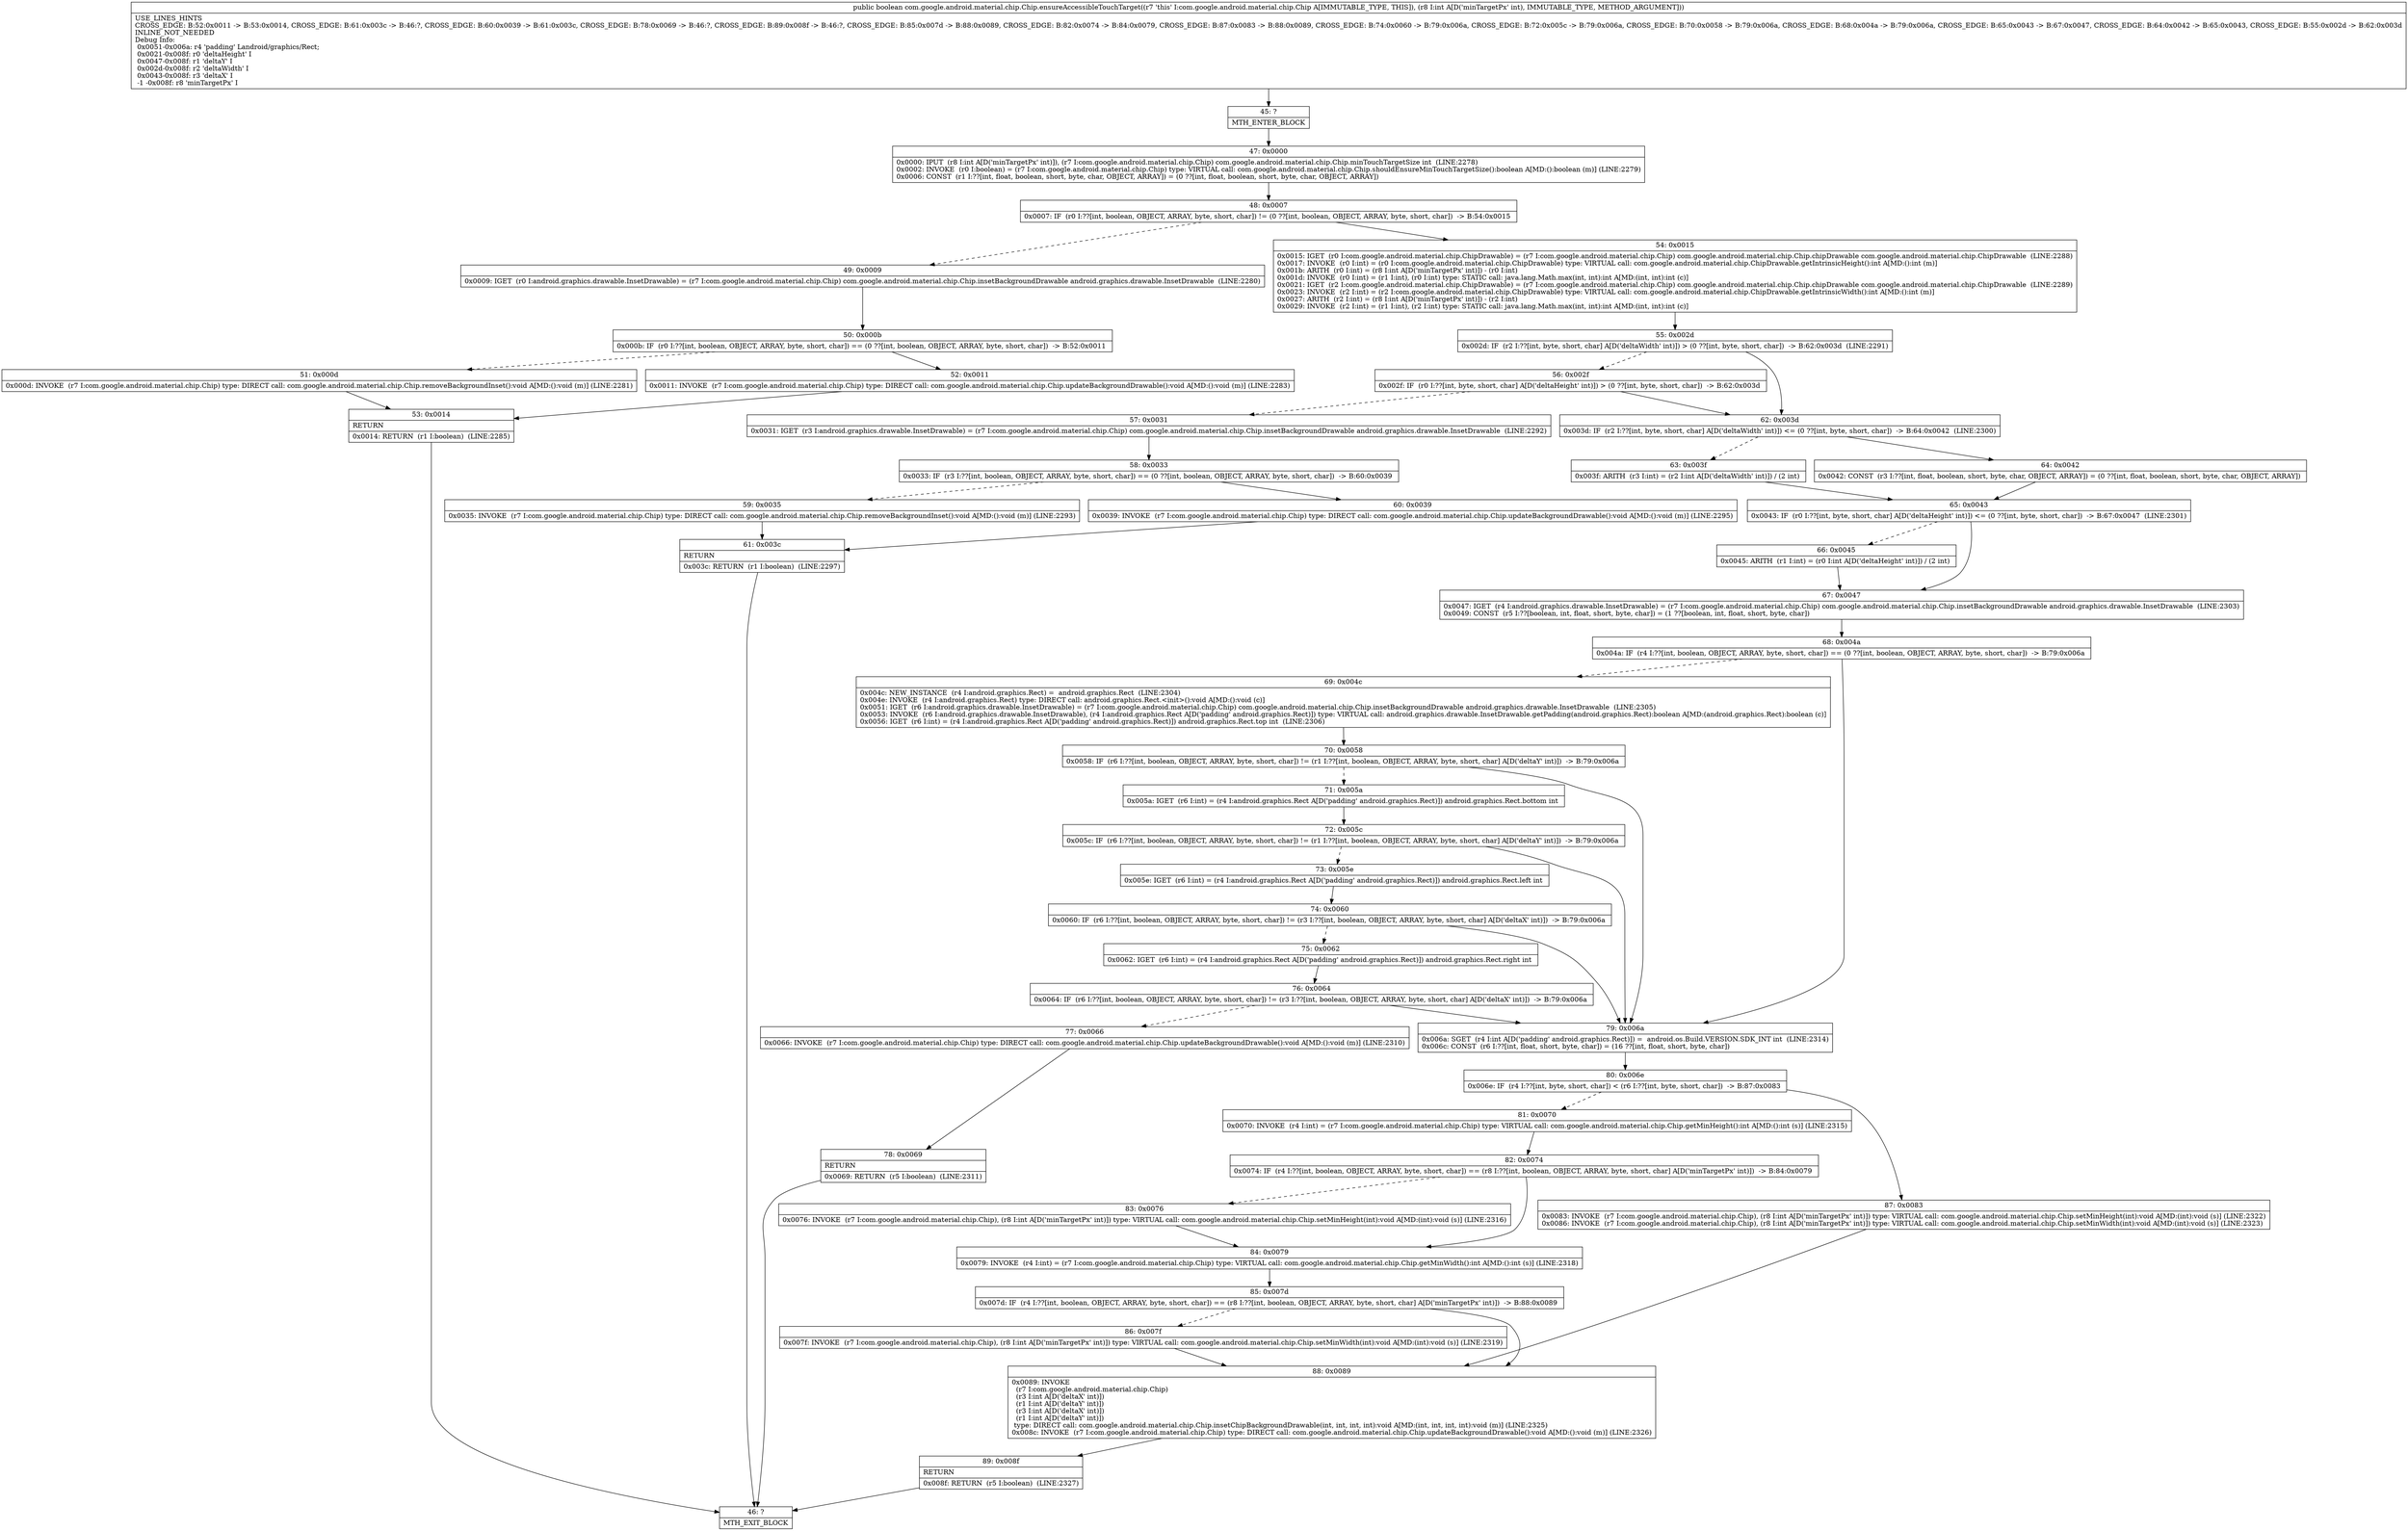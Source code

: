 digraph "CFG forcom.google.android.material.chip.Chip.ensureAccessibleTouchTarget(I)Z" {
Node_45 [shape=record,label="{45\:\ ?|MTH_ENTER_BLOCK\l}"];
Node_47 [shape=record,label="{47\:\ 0x0000|0x0000: IPUT  (r8 I:int A[D('minTargetPx' int)]), (r7 I:com.google.android.material.chip.Chip) com.google.android.material.chip.Chip.minTouchTargetSize int  (LINE:2278)\l0x0002: INVOKE  (r0 I:boolean) = (r7 I:com.google.android.material.chip.Chip) type: VIRTUAL call: com.google.android.material.chip.Chip.shouldEnsureMinTouchTargetSize():boolean A[MD:():boolean (m)] (LINE:2279)\l0x0006: CONST  (r1 I:??[int, float, boolean, short, byte, char, OBJECT, ARRAY]) = (0 ??[int, float, boolean, short, byte, char, OBJECT, ARRAY]) \l}"];
Node_48 [shape=record,label="{48\:\ 0x0007|0x0007: IF  (r0 I:??[int, boolean, OBJECT, ARRAY, byte, short, char]) != (0 ??[int, boolean, OBJECT, ARRAY, byte, short, char])  \-\> B:54:0x0015 \l}"];
Node_49 [shape=record,label="{49\:\ 0x0009|0x0009: IGET  (r0 I:android.graphics.drawable.InsetDrawable) = (r7 I:com.google.android.material.chip.Chip) com.google.android.material.chip.Chip.insetBackgroundDrawable android.graphics.drawable.InsetDrawable  (LINE:2280)\l}"];
Node_50 [shape=record,label="{50\:\ 0x000b|0x000b: IF  (r0 I:??[int, boolean, OBJECT, ARRAY, byte, short, char]) == (0 ??[int, boolean, OBJECT, ARRAY, byte, short, char])  \-\> B:52:0x0011 \l}"];
Node_51 [shape=record,label="{51\:\ 0x000d|0x000d: INVOKE  (r7 I:com.google.android.material.chip.Chip) type: DIRECT call: com.google.android.material.chip.Chip.removeBackgroundInset():void A[MD:():void (m)] (LINE:2281)\l}"];
Node_53 [shape=record,label="{53\:\ 0x0014|RETURN\l|0x0014: RETURN  (r1 I:boolean)  (LINE:2285)\l}"];
Node_46 [shape=record,label="{46\:\ ?|MTH_EXIT_BLOCK\l}"];
Node_52 [shape=record,label="{52\:\ 0x0011|0x0011: INVOKE  (r7 I:com.google.android.material.chip.Chip) type: DIRECT call: com.google.android.material.chip.Chip.updateBackgroundDrawable():void A[MD:():void (m)] (LINE:2283)\l}"];
Node_54 [shape=record,label="{54\:\ 0x0015|0x0015: IGET  (r0 I:com.google.android.material.chip.ChipDrawable) = (r7 I:com.google.android.material.chip.Chip) com.google.android.material.chip.Chip.chipDrawable com.google.android.material.chip.ChipDrawable  (LINE:2288)\l0x0017: INVOKE  (r0 I:int) = (r0 I:com.google.android.material.chip.ChipDrawable) type: VIRTUAL call: com.google.android.material.chip.ChipDrawable.getIntrinsicHeight():int A[MD:():int (m)]\l0x001b: ARITH  (r0 I:int) = (r8 I:int A[D('minTargetPx' int)]) \- (r0 I:int) \l0x001d: INVOKE  (r0 I:int) = (r1 I:int), (r0 I:int) type: STATIC call: java.lang.Math.max(int, int):int A[MD:(int, int):int (c)]\l0x0021: IGET  (r2 I:com.google.android.material.chip.ChipDrawable) = (r7 I:com.google.android.material.chip.Chip) com.google.android.material.chip.Chip.chipDrawable com.google.android.material.chip.ChipDrawable  (LINE:2289)\l0x0023: INVOKE  (r2 I:int) = (r2 I:com.google.android.material.chip.ChipDrawable) type: VIRTUAL call: com.google.android.material.chip.ChipDrawable.getIntrinsicWidth():int A[MD:():int (m)]\l0x0027: ARITH  (r2 I:int) = (r8 I:int A[D('minTargetPx' int)]) \- (r2 I:int) \l0x0029: INVOKE  (r2 I:int) = (r1 I:int), (r2 I:int) type: STATIC call: java.lang.Math.max(int, int):int A[MD:(int, int):int (c)]\l}"];
Node_55 [shape=record,label="{55\:\ 0x002d|0x002d: IF  (r2 I:??[int, byte, short, char] A[D('deltaWidth' int)]) \> (0 ??[int, byte, short, char])  \-\> B:62:0x003d  (LINE:2291)\l}"];
Node_56 [shape=record,label="{56\:\ 0x002f|0x002f: IF  (r0 I:??[int, byte, short, char] A[D('deltaHeight' int)]) \> (0 ??[int, byte, short, char])  \-\> B:62:0x003d \l}"];
Node_57 [shape=record,label="{57\:\ 0x0031|0x0031: IGET  (r3 I:android.graphics.drawable.InsetDrawable) = (r7 I:com.google.android.material.chip.Chip) com.google.android.material.chip.Chip.insetBackgroundDrawable android.graphics.drawable.InsetDrawable  (LINE:2292)\l}"];
Node_58 [shape=record,label="{58\:\ 0x0033|0x0033: IF  (r3 I:??[int, boolean, OBJECT, ARRAY, byte, short, char]) == (0 ??[int, boolean, OBJECT, ARRAY, byte, short, char])  \-\> B:60:0x0039 \l}"];
Node_59 [shape=record,label="{59\:\ 0x0035|0x0035: INVOKE  (r7 I:com.google.android.material.chip.Chip) type: DIRECT call: com.google.android.material.chip.Chip.removeBackgroundInset():void A[MD:():void (m)] (LINE:2293)\l}"];
Node_61 [shape=record,label="{61\:\ 0x003c|RETURN\l|0x003c: RETURN  (r1 I:boolean)  (LINE:2297)\l}"];
Node_60 [shape=record,label="{60\:\ 0x0039|0x0039: INVOKE  (r7 I:com.google.android.material.chip.Chip) type: DIRECT call: com.google.android.material.chip.Chip.updateBackgroundDrawable():void A[MD:():void (m)] (LINE:2295)\l}"];
Node_62 [shape=record,label="{62\:\ 0x003d|0x003d: IF  (r2 I:??[int, byte, short, char] A[D('deltaWidth' int)]) \<= (0 ??[int, byte, short, char])  \-\> B:64:0x0042  (LINE:2300)\l}"];
Node_63 [shape=record,label="{63\:\ 0x003f|0x003f: ARITH  (r3 I:int) = (r2 I:int A[D('deltaWidth' int)]) \/ (2 int) \l}"];
Node_65 [shape=record,label="{65\:\ 0x0043|0x0043: IF  (r0 I:??[int, byte, short, char] A[D('deltaHeight' int)]) \<= (0 ??[int, byte, short, char])  \-\> B:67:0x0047  (LINE:2301)\l}"];
Node_66 [shape=record,label="{66\:\ 0x0045|0x0045: ARITH  (r1 I:int) = (r0 I:int A[D('deltaHeight' int)]) \/ (2 int) \l}"];
Node_67 [shape=record,label="{67\:\ 0x0047|0x0047: IGET  (r4 I:android.graphics.drawable.InsetDrawable) = (r7 I:com.google.android.material.chip.Chip) com.google.android.material.chip.Chip.insetBackgroundDrawable android.graphics.drawable.InsetDrawable  (LINE:2303)\l0x0049: CONST  (r5 I:??[boolean, int, float, short, byte, char]) = (1 ??[boolean, int, float, short, byte, char]) \l}"];
Node_68 [shape=record,label="{68\:\ 0x004a|0x004a: IF  (r4 I:??[int, boolean, OBJECT, ARRAY, byte, short, char]) == (0 ??[int, boolean, OBJECT, ARRAY, byte, short, char])  \-\> B:79:0x006a \l}"];
Node_69 [shape=record,label="{69\:\ 0x004c|0x004c: NEW_INSTANCE  (r4 I:android.graphics.Rect) =  android.graphics.Rect  (LINE:2304)\l0x004e: INVOKE  (r4 I:android.graphics.Rect) type: DIRECT call: android.graphics.Rect.\<init\>():void A[MD:():void (c)]\l0x0051: IGET  (r6 I:android.graphics.drawable.InsetDrawable) = (r7 I:com.google.android.material.chip.Chip) com.google.android.material.chip.Chip.insetBackgroundDrawable android.graphics.drawable.InsetDrawable  (LINE:2305)\l0x0053: INVOKE  (r6 I:android.graphics.drawable.InsetDrawable), (r4 I:android.graphics.Rect A[D('padding' android.graphics.Rect)]) type: VIRTUAL call: android.graphics.drawable.InsetDrawable.getPadding(android.graphics.Rect):boolean A[MD:(android.graphics.Rect):boolean (c)]\l0x0056: IGET  (r6 I:int) = (r4 I:android.graphics.Rect A[D('padding' android.graphics.Rect)]) android.graphics.Rect.top int  (LINE:2306)\l}"];
Node_70 [shape=record,label="{70\:\ 0x0058|0x0058: IF  (r6 I:??[int, boolean, OBJECT, ARRAY, byte, short, char]) != (r1 I:??[int, boolean, OBJECT, ARRAY, byte, short, char] A[D('deltaY' int)])  \-\> B:79:0x006a \l}"];
Node_71 [shape=record,label="{71\:\ 0x005a|0x005a: IGET  (r6 I:int) = (r4 I:android.graphics.Rect A[D('padding' android.graphics.Rect)]) android.graphics.Rect.bottom int \l}"];
Node_72 [shape=record,label="{72\:\ 0x005c|0x005c: IF  (r6 I:??[int, boolean, OBJECT, ARRAY, byte, short, char]) != (r1 I:??[int, boolean, OBJECT, ARRAY, byte, short, char] A[D('deltaY' int)])  \-\> B:79:0x006a \l}"];
Node_73 [shape=record,label="{73\:\ 0x005e|0x005e: IGET  (r6 I:int) = (r4 I:android.graphics.Rect A[D('padding' android.graphics.Rect)]) android.graphics.Rect.left int \l}"];
Node_74 [shape=record,label="{74\:\ 0x0060|0x0060: IF  (r6 I:??[int, boolean, OBJECT, ARRAY, byte, short, char]) != (r3 I:??[int, boolean, OBJECT, ARRAY, byte, short, char] A[D('deltaX' int)])  \-\> B:79:0x006a \l}"];
Node_75 [shape=record,label="{75\:\ 0x0062|0x0062: IGET  (r6 I:int) = (r4 I:android.graphics.Rect A[D('padding' android.graphics.Rect)]) android.graphics.Rect.right int \l}"];
Node_76 [shape=record,label="{76\:\ 0x0064|0x0064: IF  (r6 I:??[int, boolean, OBJECT, ARRAY, byte, short, char]) != (r3 I:??[int, boolean, OBJECT, ARRAY, byte, short, char] A[D('deltaX' int)])  \-\> B:79:0x006a \l}"];
Node_77 [shape=record,label="{77\:\ 0x0066|0x0066: INVOKE  (r7 I:com.google.android.material.chip.Chip) type: DIRECT call: com.google.android.material.chip.Chip.updateBackgroundDrawable():void A[MD:():void (m)] (LINE:2310)\l}"];
Node_78 [shape=record,label="{78\:\ 0x0069|RETURN\l|0x0069: RETURN  (r5 I:boolean)  (LINE:2311)\l}"];
Node_79 [shape=record,label="{79\:\ 0x006a|0x006a: SGET  (r4 I:int A[D('padding' android.graphics.Rect)]) =  android.os.Build.VERSION.SDK_INT int  (LINE:2314)\l0x006c: CONST  (r6 I:??[int, float, short, byte, char]) = (16 ??[int, float, short, byte, char]) \l}"];
Node_80 [shape=record,label="{80\:\ 0x006e|0x006e: IF  (r4 I:??[int, byte, short, char]) \< (r6 I:??[int, byte, short, char])  \-\> B:87:0x0083 \l}"];
Node_81 [shape=record,label="{81\:\ 0x0070|0x0070: INVOKE  (r4 I:int) = (r7 I:com.google.android.material.chip.Chip) type: VIRTUAL call: com.google.android.material.chip.Chip.getMinHeight():int A[MD:():int (s)] (LINE:2315)\l}"];
Node_82 [shape=record,label="{82\:\ 0x0074|0x0074: IF  (r4 I:??[int, boolean, OBJECT, ARRAY, byte, short, char]) == (r8 I:??[int, boolean, OBJECT, ARRAY, byte, short, char] A[D('minTargetPx' int)])  \-\> B:84:0x0079 \l}"];
Node_83 [shape=record,label="{83\:\ 0x0076|0x0076: INVOKE  (r7 I:com.google.android.material.chip.Chip), (r8 I:int A[D('minTargetPx' int)]) type: VIRTUAL call: com.google.android.material.chip.Chip.setMinHeight(int):void A[MD:(int):void (s)] (LINE:2316)\l}"];
Node_84 [shape=record,label="{84\:\ 0x0079|0x0079: INVOKE  (r4 I:int) = (r7 I:com.google.android.material.chip.Chip) type: VIRTUAL call: com.google.android.material.chip.Chip.getMinWidth():int A[MD:():int (s)] (LINE:2318)\l}"];
Node_85 [shape=record,label="{85\:\ 0x007d|0x007d: IF  (r4 I:??[int, boolean, OBJECT, ARRAY, byte, short, char]) == (r8 I:??[int, boolean, OBJECT, ARRAY, byte, short, char] A[D('minTargetPx' int)])  \-\> B:88:0x0089 \l}"];
Node_86 [shape=record,label="{86\:\ 0x007f|0x007f: INVOKE  (r7 I:com.google.android.material.chip.Chip), (r8 I:int A[D('minTargetPx' int)]) type: VIRTUAL call: com.google.android.material.chip.Chip.setMinWidth(int):void A[MD:(int):void (s)] (LINE:2319)\l}"];
Node_88 [shape=record,label="{88\:\ 0x0089|0x0089: INVOKE  \l  (r7 I:com.google.android.material.chip.Chip)\l  (r3 I:int A[D('deltaX' int)])\l  (r1 I:int A[D('deltaY' int)])\l  (r3 I:int A[D('deltaX' int)])\l  (r1 I:int A[D('deltaY' int)])\l type: DIRECT call: com.google.android.material.chip.Chip.insetChipBackgroundDrawable(int, int, int, int):void A[MD:(int, int, int, int):void (m)] (LINE:2325)\l0x008c: INVOKE  (r7 I:com.google.android.material.chip.Chip) type: DIRECT call: com.google.android.material.chip.Chip.updateBackgroundDrawable():void A[MD:():void (m)] (LINE:2326)\l}"];
Node_89 [shape=record,label="{89\:\ 0x008f|RETURN\l|0x008f: RETURN  (r5 I:boolean)  (LINE:2327)\l}"];
Node_87 [shape=record,label="{87\:\ 0x0083|0x0083: INVOKE  (r7 I:com.google.android.material.chip.Chip), (r8 I:int A[D('minTargetPx' int)]) type: VIRTUAL call: com.google.android.material.chip.Chip.setMinHeight(int):void A[MD:(int):void (s)] (LINE:2322)\l0x0086: INVOKE  (r7 I:com.google.android.material.chip.Chip), (r8 I:int A[D('minTargetPx' int)]) type: VIRTUAL call: com.google.android.material.chip.Chip.setMinWidth(int):void A[MD:(int):void (s)] (LINE:2323)\l}"];
Node_64 [shape=record,label="{64\:\ 0x0042|0x0042: CONST  (r3 I:??[int, float, boolean, short, byte, char, OBJECT, ARRAY]) = (0 ??[int, float, boolean, short, byte, char, OBJECT, ARRAY]) \l}"];
MethodNode[shape=record,label="{public boolean com.google.android.material.chip.Chip.ensureAccessibleTouchTarget((r7 'this' I:com.google.android.material.chip.Chip A[IMMUTABLE_TYPE, THIS]), (r8 I:int A[D('minTargetPx' int), IMMUTABLE_TYPE, METHOD_ARGUMENT]))  | USE_LINES_HINTS\lCROSS_EDGE: B:52:0x0011 \-\> B:53:0x0014, CROSS_EDGE: B:61:0x003c \-\> B:46:?, CROSS_EDGE: B:60:0x0039 \-\> B:61:0x003c, CROSS_EDGE: B:78:0x0069 \-\> B:46:?, CROSS_EDGE: B:89:0x008f \-\> B:46:?, CROSS_EDGE: B:85:0x007d \-\> B:88:0x0089, CROSS_EDGE: B:82:0x0074 \-\> B:84:0x0079, CROSS_EDGE: B:87:0x0083 \-\> B:88:0x0089, CROSS_EDGE: B:74:0x0060 \-\> B:79:0x006a, CROSS_EDGE: B:72:0x005c \-\> B:79:0x006a, CROSS_EDGE: B:70:0x0058 \-\> B:79:0x006a, CROSS_EDGE: B:68:0x004a \-\> B:79:0x006a, CROSS_EDGE: B:65:0x0043 \-\> B:67:0x0047, CROSS_EDGE: B:64:0x0042 \-\> B:65:0x0043, CROSS_EDGE: B:55:0x002d \-\> B:62:0x003d\lINLINE_NOT_NEEDED\lDebug Info:\l  0x0051\-0x006a: r4 'padding' Landroid\/graphics\/Rect;\l  0x0021\-0x008f: r0 'deltaHeight' I\l  0x0047\-0x008f: r1 'deltaY' I\l  0x002d\-0x008f: r2 'deltaWidth' I\l  0x0043\-0x008f: r3 'deltaX' I\l  \-1 \-0x008f: r8 'minTargetPx' I\l}"];
MethodNode -> Node_45;Node_45 -> Node_47;
Node_47 -> Node_48;
Node_48 -> Node_49[style=dashed];
Node_48 -> Node_54;
Node_49 -> Node_50;
Node_50 -> Node_51[style=dashed];
Node_50 -> Node_52;
Node_51 -> Node_53;
Node_53 -> Node_46;
Node_52 -> Node_53;
Node_54 -> Node_55;
Node_55 -> Node_56[style=dashed];
Node_55 -> Node_62;
Node_56 -> Node_57[style=dashed];
Node_56 -> Node_62;
Node_57 -> Node_58;
Node_58 -> Node_59[style=dashed];
Node_58 -> Node_60;
Node_59 -> Node_61;
Node_61 -> Node_46;
Node_60 -> Node_61;
Node_62 -> Node_63[style=dashed];
Node_62 -> Node_64;
Node_63 -> Node_65;
Node_65 -> Node_66[style=dashed];
Node_65 -> Node_67;
Node_66 -> Node_67;
Node_67 -> Node_68;
Node_68 -> Node_69[style=dashed];
Node_68 -> Node_79;
Node_69 -> Node_70;
Node_70 -> Node_71[style=dashed];
Node_70 -> Node_79;
Node_71 -> Node_72;
Node_72 -> Node_73[style=dashed];
Node_72 -> Node_79;
Node_73 -> Node_74;
Node_74 -> Node_75[style=dashed];
Node_74 -> Node_79;
Node_75 -> Node_76;
Node_76 -> Node_77[style=dashed];
Node_76 -> Node_79;
Node_77 -> Node_78;
Node_78 -> Node_46;
Node_79 -> Node_80;
Node_80 -> Node_81[style=dashed];
Node_80 -> Node_87;
Node_81 -> Node_82;
Node_82 -> Node_83[style=dashed];
Node_82 -> Node_84;
Node_83 -> Node_84;
Node_84 -> Node_85;
Node_85 -> Node_86[style=dashed];
Node_85 -> Node_88;
Node_86 -> Node_88;
Node_88 -> Node_89;
Node_89 -> Node_46;
Node_87 -> Node_88;
Node_64 -> Node_65;
}

